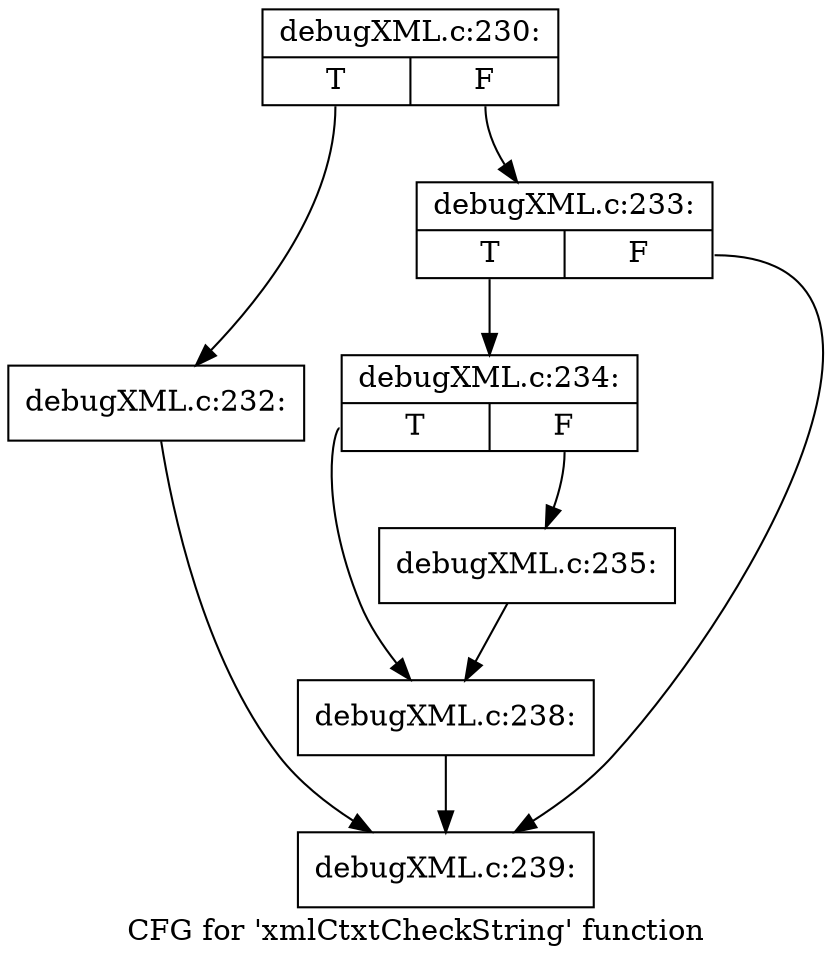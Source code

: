 digraph "CFG for 'xmlCtxtCheckString' function" {
	label="CFG for 'xmlCtxtCheckString' function";

	Node0x4acee60 [shape=record,label="{debugXML.c:230:|{<s0>T|<s1>F}}"];
	Node0x4acee60:s0 -> Node0x4acf150;
	Node0x4acee60:s1 -> Node0x4acf1a0;
	Node0x4acf150 [shape=record,label="{debugXML.c:232:}"];
	Node0x4acf150 -> Node0x4ad7750;
	Node0x4acf1a0 [shape=record,label="{debugXML.c:233:|{<s0>T|<s1>F}}"];
	Node0x4acf1a0:s0 -> Node0x4ad7700;
	Node0x4acf1a0:s1 -> Node0x4ad7750;
	Node0x4ad7700 [shape=record,label="{debugXML.c:234:|{<s0>T|<s1>F}}"];
	Node0x4ad7700:s0 -> Node0x4ad7bd0;
	Node0x4ad7700:s1 -> Node0x4ad7b80;
	Node0x4ad7b80 [shape=record,label="{debugXML.c:235:}"];
	Node0x4ad7b80 -> Node0x4ad7bd0;
	Node0x4ad7bd0 [shape=record,label="{debugXML.c:238:}"];
	Node0x4ad7bd0 -> Node0x4ad7750;
	Node0x4ad7750 [shape=record,label="{debugXML.c:239:}"];
}

